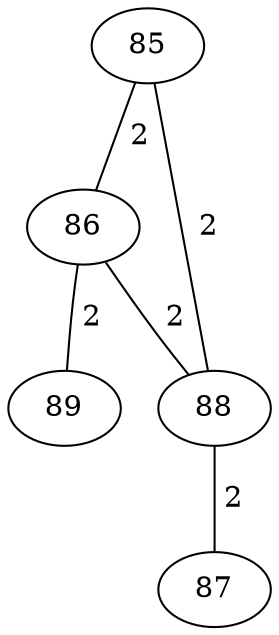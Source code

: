 strict graph G { 
 

    85 --  86 [label=" 2"]
    85 --  88 [label=" 2"]
    86 --  85 [label=" 2"]
    86 --  89 [label=" 2"]
    86 --  88 [label=" 2"]
    88 --  85 [label=" 2"]
    88 --  87 [label=" 2"]
    88 --  86 [label=" 2"]
    87 --  88 [label=" 2"]
    89 --  86 [label=" 2"]

 }